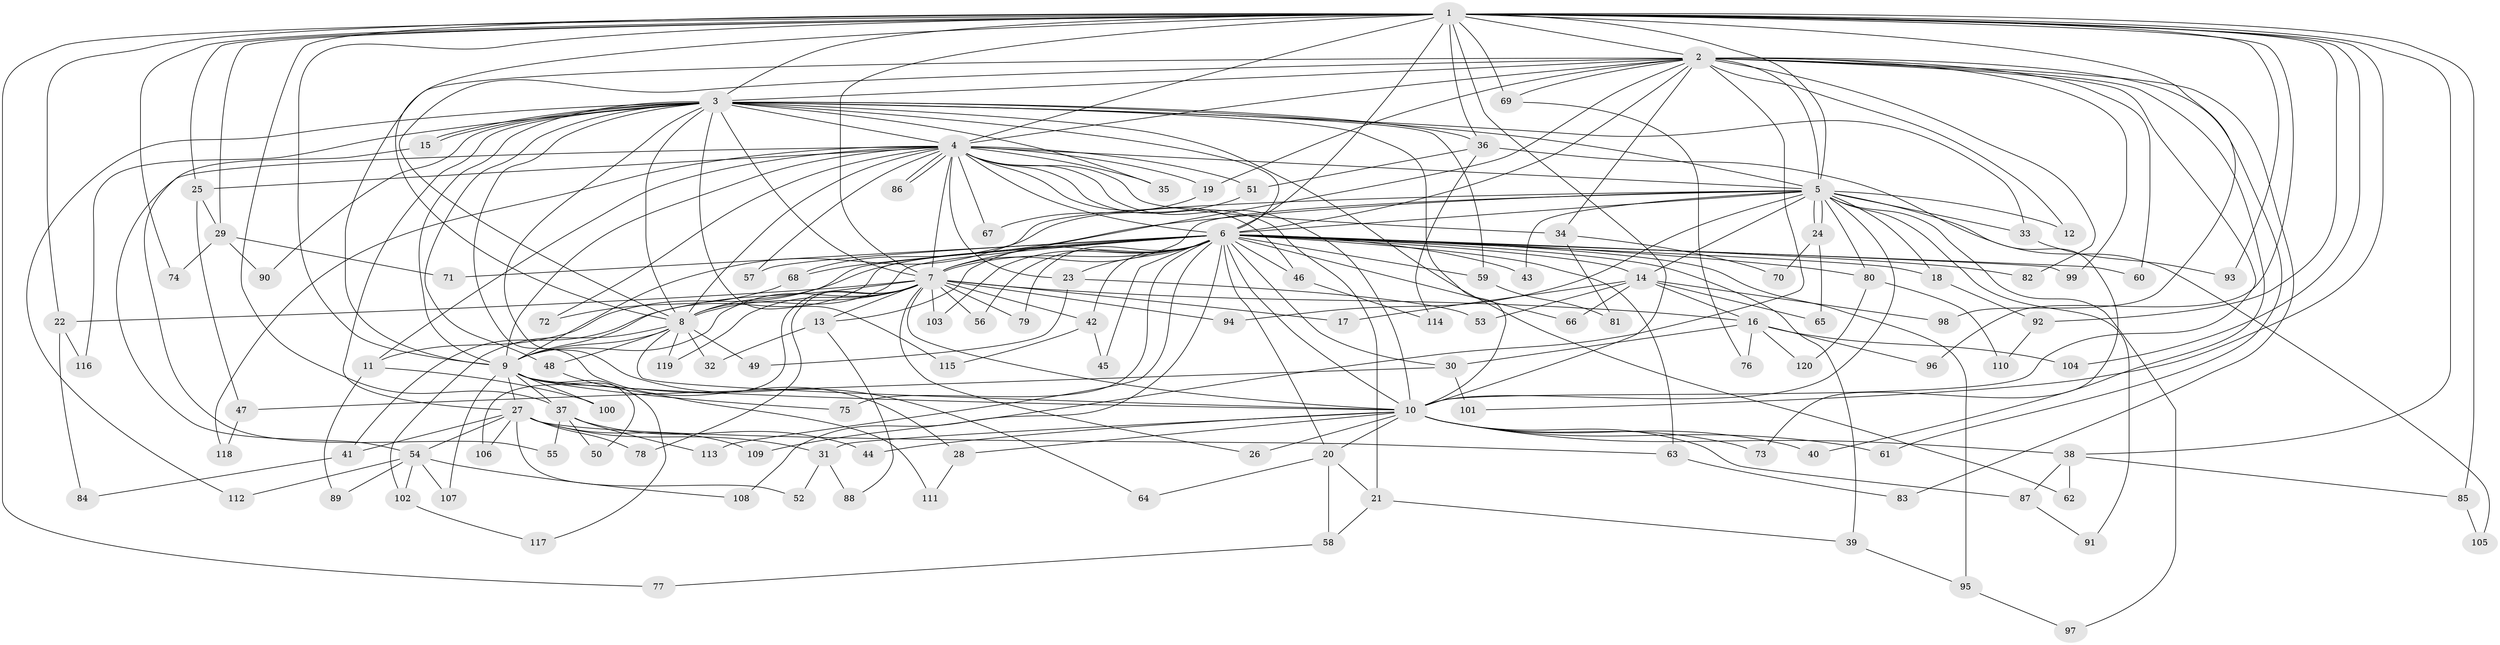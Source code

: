 // Generated by graph-tools (version 1.1) at 2025/25/03/09/25 03:25:51]
// undirected, 120 vertices, 265 edges
graph export_dot {
graph [start="1"]
  node [color=gray90,style=filled];
  1;
  2;
  3;
  4;
  5;
  6;
  7;
  8;
  9;
  10;
  11;
  12;
  13;
  14;
  15;
  16;
  17;
  18;
  19;
  20;
  21;
  22;
  23;
  24;
  25;
  26;
  27;
  28;
  29;
  30;
  31;
  32;
  33;
  34;
  35;
  36;
  37;
  38;
  39;
  40;
  41;
  42;
  43;
  44;
  45;
  46;
  47;
  48;
  49;
  50;
  51;
  52;
  53;
  54;
  55;
  56;
  57;
  58;
  59;
  60;
  61;
  62;
  63;
  64;
  65;
  66;
  67;
  68;
  69;
  70;
  71;
  72;
  73;
  74;
  75;
  76;
  77;
  78;
  79;
  80;
  81;
  82;
  83;
  84;
  85;
  86;
  87;
  88;
  89;
  90;
  91;
  92;
  93;
  94;
  95;
  96;
  97;
  98;
  99;
  100;
  101;
  102;
  103;
  104;
  105;
  106;
  107;
  108;
  109;
  110;
  111;
  112;
  113;
  114;
  115;
  116;
  117;
  118;
  119;
  120;
  1 -- 2;
  1 -- 3;
  1 -- 4;
  1 -- 5;
  1 -- 6;
  1 -- 7;
  1 -- 8;
  1 -- 9;
  1 -- 10;
  1 -- 22;
  1 -- 25;
  1 -- 29;
  1 -- 36;
  1 -- 37;
  1 -- 38;
  1 -- 69;
  1 -- 74;
  1 -- 77;
  1 -- 85;
  1 -- 92;
  1 -- 93;
  1 -- 96;
  1 -- 98;
  1 -- 101;
  1 -- 104;
  2 -- 3;
  2 -- 4;
  2 -- 5;
  2 -- 6;
  2 -- 7;
  2 -- 8;
  2 -- 9;
  2 -- 10;
  2 -- 12;
  2 -- 19;
  2 -- 34;
  2 -- 40;
  2 -- 60;
  2 -- 61;
  2 -- 69;
  2 -- 82;
  2 -- 83;
  2 -- 99;
  2 -- 109;
  3 -- 4;
  3 -- 5;
  3 -- 6;
  3 -- 7;
  3 -- 8;
  3 -- 9;
  3 -- 10;
  3 -- 15;
  3 -- 15;
  3 -- 27;
  3 -- 28;
  3 -- 33;
  3 -- 35;
  3 -- 36;
  3 -- 48;
  3 -- 59;
  3 -- 62;
  3 -- 64;
  3 -- 90;
  3 -- 112;
  3 -- 115;
  3 -- 116;
  4 -- 5;
  4 -- 6;
  4 -- 7;
  4 -- 8;
  4 -- 9;
  4 -- 10;
  4 -- 11;
  4 -- 19;
  4 -- 21;
  4 -- 23;
  4 -- 25;
  4 -- 34;
  4 -- 35;
  4 -- 46;
  4 -- 51;
  4 -- 54;
  4 -- 57;
  4 -- 67;
  4 -- 72;
  4 -- 86;
  4 -- 86;
  4 -- 118;
  5 -- 6;
  5 -- 7;
  5 -- 8;
  5 -- 9;
  5 -- 10;
  5 -- 12;
  5 -- 14;
  5 -- 18;
  5 -- 24;
  5 -- 24;
  5 -- 33;
  5 -- 43;
  5 -- 80;
  5 -- 91;
  5 -- 94;
  5 -- 97;
  5 -- 105;
  6 -- 7;
  6 -- 8;
  6 -- 9;
  6 -- 10;
  6 -- 11;
  6 -- 13;
  6 -- 14;
  6 -- 18;
  6 -- 20;
  6 -- 23;
  6 -- 30;
  6 -- 39;
  6 -- 42;
  6 -- 43;
  6 -- 45;
  6 -- 46;
  6 -- 56;
  6 -- 57;
  6 -- 59;
  6 -- 60;
  6 -- 63;
  6 -- 66;
  6 -- 68;
  6 -- 71;
  6 -- 75;
  6 -- 79;
  6 -- 80;
  6 -- 82;
  6 -- 95;
  6 -- 99;
  6 -- 103;
  6 -- 108;
  6 -- 113;
  7 -- 8;
  7 -- 9;
  7 -- 10;
  7 -- 13;
  7 -- 16;
  7 -- 17;
  7 -- 22;
  7 -- 26;
  7 -- 41;
  7 -- 42;
  7 -- 56;
  7 -- 78;
  7 -- 79;
  7 -- 94;
  7 -- 103;
  7 -- 106;
  7 -- 119;
  8 -- 9;
  8 -- 10;
  8 -- 32;
  8 -- 48;
  8 -- 49;
  8 -- 102;
  8 -- 119;
  9 -- 10;
  9 -- 27;
  9 -- 37;
  9 -- 50;
  9 -- 75;
  9 -- 100;
  9 -- 107;
  9 -- 117;
  10 -- 20;
  10 -- 26;
  10 -- 28;
  10 -- 31;
  10 -- 38;
  10 -- 40;
  10 -- 44;
  10 -- 61;
  10 -- 73;
  10 -- 87;
  11 -- 89;
  11 -- 100;
  13 -- 32;
  13 -- 88;
  14 -- 16;
  14 -- 17;
  14 -- 53;
  14 -- 65;
  14 -- 66;
  14 -- 98;
  15 -- 55;
  16 -- 30;
  16 -- 76;
  16 -- 96;
  16 -- 104;
  16 -- 120;
  18 -- 92;
  19 -- 67;
  20 -- 21;
  20 -- 58;
  20 -- 64;
  21 -- 39;
  21 -- 58;
  22 -- 84;
  22 -- 116;
  23 -- 49;
  23 -- 53;
  24 -- 65;
  24 -- 70;
  25 -- 29;
  25 -- 47;
  27 -- 31;
  27 -- 41;
  27 -- 52;
  27 -- 54;
  27 -- 63;
  27 -- 78;
  27 -- 106;
  27 -- 109;
  28 -- 111;
  29 -- 71;
  29 -- 74;
  29 -- 90;
  30 -- 47;
  30 -- 101;
  31 -- 52;
  31 -- 88;
  33 -- 93;
  34 -- 70;
  34 -- 81;
  36 -- 51;
  36 -- 73;
  36 -- 114;
  37 -- 44;
  37 -- 50;
  37 -- 55;
  37 -- 113;
  38 -- 62;
  38 -- 85;
  38 -- 87;
  39 -- 95;
  41 -- 84;
  42 -- 45;
  42 -- 115;
  46 -- 114;
  47 -- 118;
  48 -- 111;
  51 -- 68;
  54 -- 89;
  54 -- 102;
  54 -- 107;
  54 -- 108;
  54 -- 112;
  58 -- 77;
  59 -- 81;
  63 -- 83;
  68 -- 72;
  69 -- 76;
  80 -- 110;
  80 -- 120;
  85 -- 105;
  87 -- 91;
  92 -- 110;
  95 -- 97;
  102 -- 117;
}
